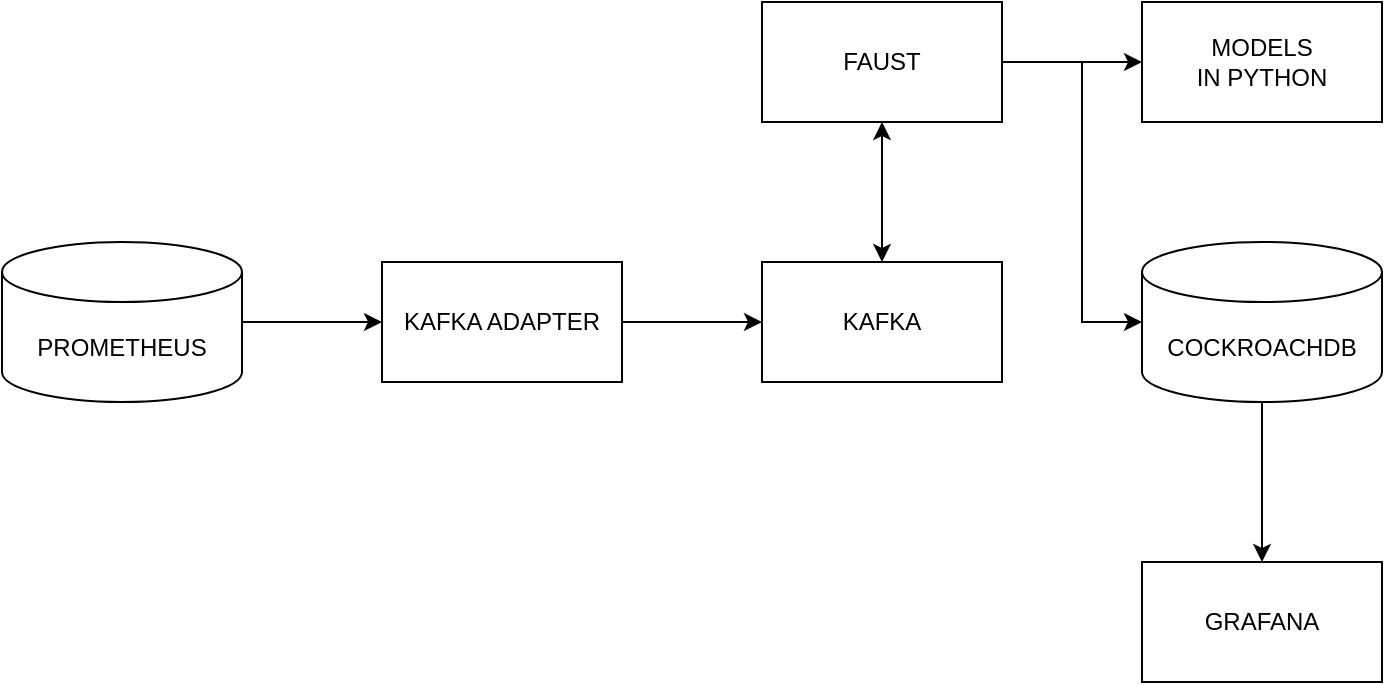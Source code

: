 <mxfile version="17.4.6" type="device"><diagram id="AvV9YpWGNREzS-WOQCea" name="Page-1"><mxGraphModel dx="1182" dy="732" grid="1" gridSize="10" guides="1" tooltips="1" connect="1" arrows="1" fold="1" page="1" pageScale="1" pageWidth="827" pageHeight="1169" math="0" shadow="0"><root><mxCell id="0"/><mxCell id="1" parent="0"/><mxCell id="GsqYHufkeyKzgLErw3ZI-1" value="PROMETHEUS" style="shape=cylinder3;whiteSpace=wrap;html=1;boundedLbl=1;backgroundOutline=1;size=15;" vertex="1" parent="1"><mxGeometry x="20" y="280" width="120" height="80" as="geometry"/></mxCell><mxCell id="GsqYHufkeyKzgLErw3ZI-2" value="KAFKA ADAPTER" style="rounded=0;whiteSpace=wrap;html=1;" vertex="1" parent="1"><mxGeometry x="210" y="290" width="120" height="60" as="geometry"/></mxCell><mxCell id="GsqYHufkeyKzgLErw3ZI-3" value="" style="endArrow=classic;html=1;rounded=0;entryX=0;entryY=0.5;entryDx=0;entryDy=0;exitX=1;exitY=0.5;exitDx=0;exitDy=0;exitPerimeter=0;" edge="1" parent="1" source="GsqYHufkeyKzgLErw3ZI-1" target="GsqYHufkeyKzgLErw3ZI-2"><mxGeometry width="50" height="50" relative="1" as="geometry"><mxPoint x="140" y="450" as="sourcePoint"/><mxPoint x="190" y="400" as="targetPoint"/></mxGeometry></mxCell><mxCell id="GsqYHufkeyKzgLErw3ZI-4" value="KAFKA" style="rounded=0;whiteSpace=wrap;html=1;" vertex="1" parent="1"><mxGeometry x="400" y="290" width="120" height="60" as="geometry"/></mxCell><mxCell id="GsqYHufkeyKzgLErw3ZI-5" value="" style="endArrow=classic;html=1;rounded=0;entryX=0;entryY=0.5;entryDx=0;entryDy=0;exitX=1;exitY=0.5;exitDx=0;exitDy=0;" edge="1" parent="1" source="GsqYHufkeyKzgLErw3ZI-2" target="GsqYHufkeyKzgLErw3ZI-4"><mxGeometry width="50" height="50" relative="1" as="geometry"><mxPoint x="320" y="470" as="sourcePoint"/><mxPoint x="370" y="420" as="targetPoint"/></mxGeometry></mxCell><mxCell id="GsqYHufkeyKzgLErw3ZI-6" value="FAUST" style="rounded=0;whiteSpace=wrap;html=1;" vertex="1" parent="1"><mxGeometry x="400" y="160" width="120" height="60" as="geometry"/></mxCell><mxCell id="GsqYHufkeyKzgLErw3ZI-7" value="" style="endArrow=classic;startArrow=classic;html=1;rounded=0;entryX=0.5;entryY=1;entryDx=0;entryDy=0;exitX=0.5;exitY=0;exitDx=0;exitDy=0;exitPerimeter=0;" edge="1" parent="1" source="GsqYHufkeyKzgLErw3ZI-4" target="GsqYHufkeyKzgLErw3ZI-6"><mxGeometry width="50" height="50" relative="1" as="geometry"><mxPoint x="590" y="280" as="sourcePoint"/><mxPoint x="640" y="230" as="targetPoint"/><Array as="points"><mxPoint x="460" y="250"/></Array></mxGeometry></mxCell><mxCell id="GsqYHufkeyKzgLErw3ZI-8" value="COCKROACHDB" style="shape=cylinder3;whiteSpace=wrap;html=1;boundedLbl=1;backgroundOutline=1;size=15;" vertex="1" parent="1"><mxGeometry x="590" y="280" width="120" height="80" as="geometry"/></mxCell><mxCell id="GsqYHufkeyKzgLErw3ZI-9" value="" style="endArrow=classic;html=1;rounded=0;entryX=0;entryY=0.5;entryDx=0;entryDy=0;entryPerimeter=0;exitX=1;exitY=0.5;exitDx=0;exitDy=0;" edge="1" parent="1" source="GsqYHufkeyKzgLErw3ZI-6" target="GsqYHufkeyKzgLErw3ZI-8"><mxGeometry width="50" height="50" relative="1" as="geometry"><mxPoint x="490" y="530" as="sourcePoint"/><mxPoint x="540" y="480" as="targetPoint"/><Array as="points"><mxPoint x="560" y="190"/><mxPoint x="560" y="320"/></Array></mxGeometry></mxCell><mxCell id="GsqYHufkeyKzgLErw3ZI-10" value="GRAFANA" style="rounded=0;whiteSpace=wrap;html=1;" vertex="1" parent="1"><mxGeometry x="590" y="440" width="120" height="60" as="geometry"/></mxCell><mxCell id="GsqYHufkeyKzgLErw3ZI-11" value="" style="endArrow=classic;html=1;rounded=0;entryX=0.5;entryY=0;entryDx=0;entryDy=0;exitX=0.5;exitY=1;exitDx=0;exitDy=0;exitPerimeter=0;" edge="1" parent="1" source="GsqYHufkeyKzgLErw3ZI-8" target="GsqYHufkeyKzgLErw3ZI-10"><mxGeometry width="50" height="50" relative="1" as="geometry"><mxPoint x="410" y="570" as="sourcePoint"/><mxPoint x="460" y="520" as="targetPoint"/></mxGeometry></mxCell><mxCell id="GsqYHufkeyKzgLErw3ZI-12" value="MODELS&lt;br&gt;IN PYTHON" style="rounded=0;whiteSpace=wrap;html=1;" vertex="1" parent="1"><mxGeometry x="590" y="160" width="120" height="60" as="geometry"/></mxCell><mxCell id="GsqYHufkeyKzgLErw3ZI-13" value="" style="endArrow=classic;html=1;rounded=0;entryX=0;entryY=0.5;entryDx=0;entryDy=0;" edge="1" parent="1" target="GsqYHufkeyKzgLErw3ZI-12"><mxGeometry width="50" height="50" relative="1" as="geometry"><mxPoint x="560" y="190" as="sourcePoint"/><mxPoint x="630" y="230" as="targetPoint"/></mxGeometry></mxCell></root></mxGraphModel></diagram></mxfile>